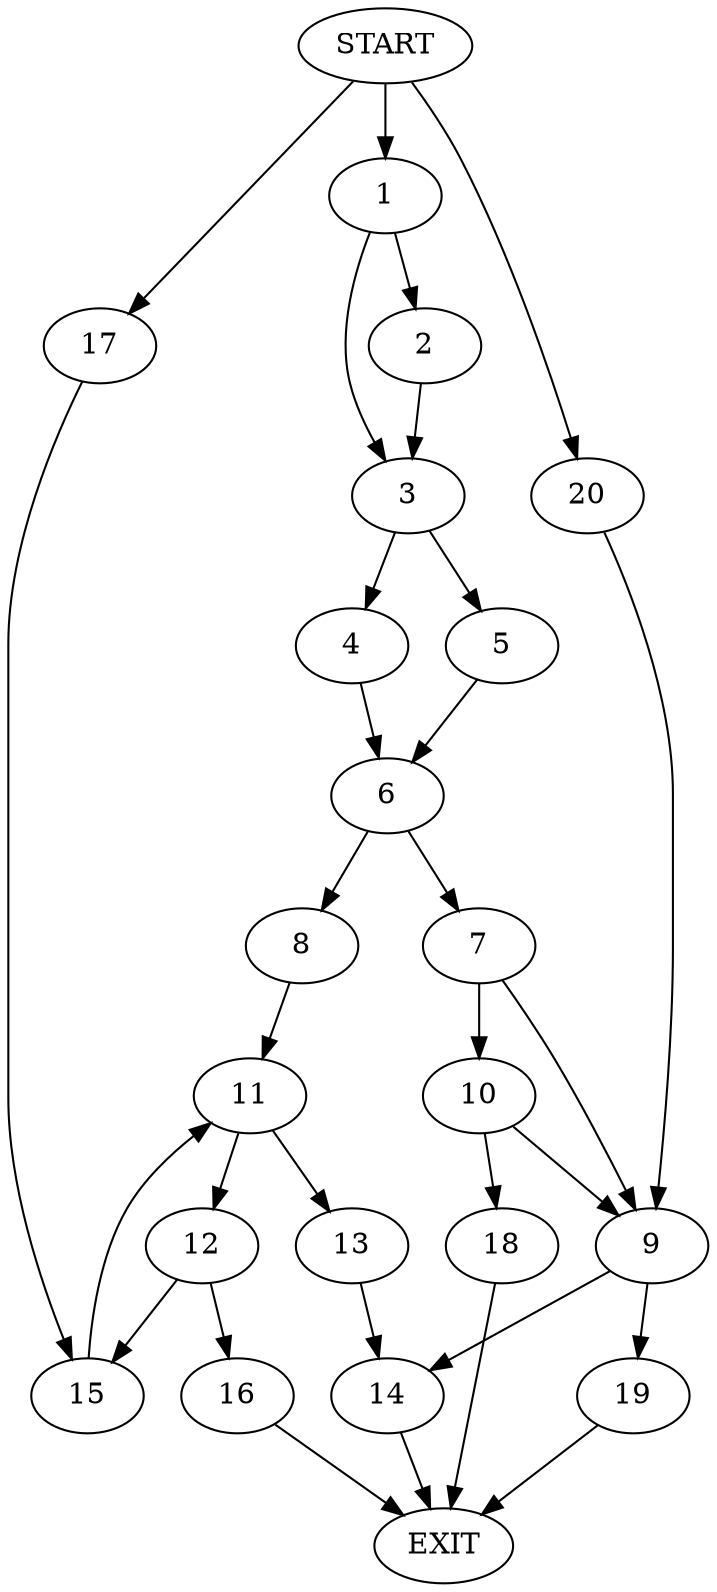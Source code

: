 digraph {
0 [label="START"]
21 [label="EXIT"]
0 -> 1
1 -> 2
1 -> 3
2 -> 3
3 -> 4
3 -> 5
5 -> 6
4 -> 6
6 -> 7
6 -> 8
7 -> 9
7 -> 10
8 -> 11
11 -> 12
11 -> 13
13 -> 14
12 -> 15
12 -> 16
16 -> 21
15 -> 11
0 -> 17
17 -> 15
14 -> 21
10 -> 9
10 -> 18
9 -> 19
9 -> 14
18 -> 21
19 -> 21
0 -> 20
20 -> 9
}
